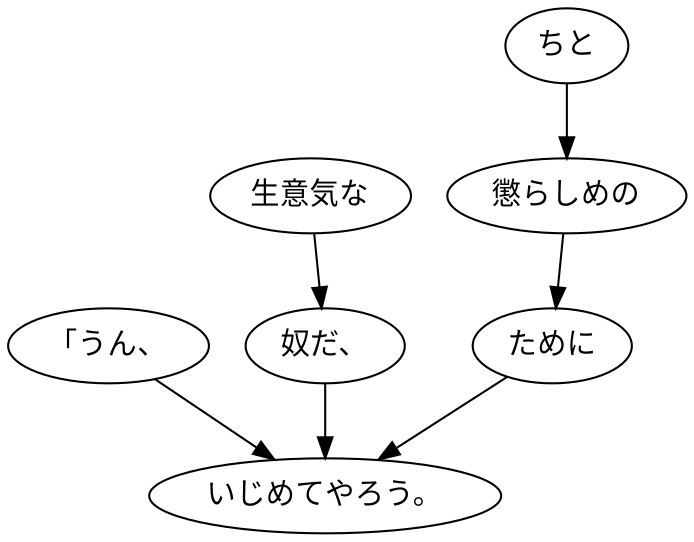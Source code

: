 digraph graph1856 {
	node0 [label="「うん、"];
	node1 [label="生意気な"];
	node2 [label="奴だ、"];
	node3 [label="ちと"];
	node4 [label="懲らしめの"];
	node5 [label="ために"];
	node6 [label="いじめてやろう。"];
	node0 -> node6;
	node1 -> node2;
	node2 -> node6;
	node3 -> node4;
	node4 -> node5;
	node5 -> node6;
}
